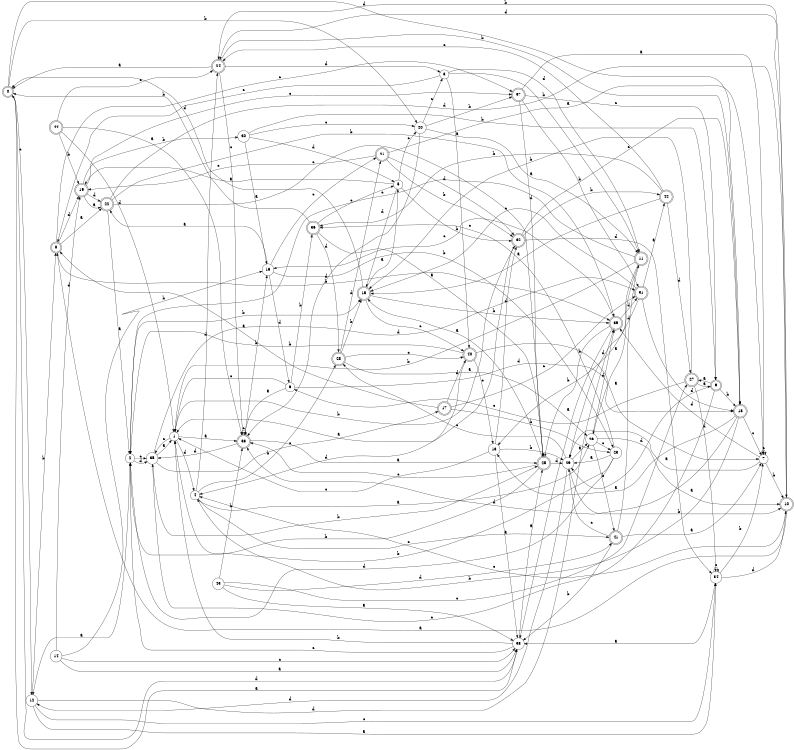 digraph n36_6 {
__start0 [label="" shape="none"];

rankdir=LR;
size="8,5";

s0 [style="rounded,filled", color="black", fillcolor="white" shape="doublecircle", label="0"];
s1 [style="filled", color="black", fillcolor="white" shape="circle", label="1"];
s2 [style="filled", color="black", fillcolor="white" shape="circle", label="2"];
s3 [style="filled", color="black", fillcolor="white" shape="circle", label="3"];
s4 [style="filled", color="black", fillcolor="white" shape="circle", label="4"];
s5 [style="filled", color="black", fillcolor="white" shape="circle", label="5"];
s6 [style="filled", color="black", fillcolor="white" shape="circle", label="6"];
s7 [style="filled", color="black", fillcolor="white" shape="circle", label="7"];
s8 [style="rounded,filled", color="black", fillcolor="white" shape="doublecircle", label="8"];
s9 [style="rounded,filled", color="black", fillcolor="white" shape="doublecircle", label="9"];
s10 [style="rounded,filled", color="black", fillcolor="white" shape="doublecircle", label="10"];
s11 [style="rounded,filled", color="black", fillcolor="white" shape="doublecircle", label="11"];
s12 [style="filled", color="black", fillcolor="white" shape="circle", label="12"];
s13 [style="filled", color="black", fillcolor="white" shape="circle", label="13"];
s14 [style="filled", color="black", fillcolor="white" shape="circle", label="14"];
s15 [style="rounded,filled", color="black", fillcolor="white" shape="doublecircle", label="15"];
s16 [style="filled", color="black", fillcolor="white" shape="circle", label="16"];
s17 [style="rounded,filled", color="black", fillcolor="white" shape="doublecircle", label="17"];
s18 [style="rounded,filled", color="black", fillcolor="white" shape="doublecircle", label="18"];
s19 [style="rounded,filled", color="black", fillcolor="white" shape="doublecircle", label="19"];
s20 [style="filled", color="black", fillcolor="white" shape="circle", label="20"];
s21 [style="rounded,filled", color="black", fillcolor="white" shape="doublecircle", label="21"];
s22 [style="rounded,filled", color="black", fillcolor="white" shape="doublecircle", label="22"];
s23 [style="filled", color="black", fillcolor="white" shape="circle", label="23"];
s24 [style="rounded,filled", color="black", fillcolor="white" shape="doublecircle", label="24"];
s25 [style="rounded,filled", color="black", fillcolor="white" shape="doublecircle", label="25"];
s26 [style="filled", color="black", fillcolor="white" shape="circle", label="26"];
s27 [style="rounded,filled", color="black", fillcolor="white" shape="doublecircle", label="27"];
s28 [style="rounded,filled", color="black", fillcolor="white" shape="doublecircle", label="28"];
s29 [style="filled", color="black", fillcolor="white" shape="circle", label="29"];
s30 [style="filled", color="black", fillcolor="white" shape="circle", label="30"];
s31 [style="rounded,filled", color="black", fillcolor="white" shape="doublecircle", label="31"];
s32 [style="rounded,filled", color="black", fillcolor="white" shape="doublecircle", label="32"];
s33 [style="rounded,filled", color="black", fillcolor="white" shape="doublecircle", label="33"];
s34 [style="filled", color="black", fillcolor="white" shape="circle", label="34"];
s35 [style="filled", color="black", fillcolor="white" shape="circle", label="35"];
s36 [style="rounded,filled", color="black", fillcolor="white" shape="doublecircle", label="36"];
s37 [style="rounded,filled", color="black", fillcolor="white" shape="doublecircle", label="37"];
s38 [style="filled", color="black", fillcolor="white" shape="circle", label="38"];
s39 [style="rounded,filled", color="black", fillcolor="white" shape="doublecircle", label="39"];
s40 [style="rounded,filled", color="black", fillcolor="white" shape="doublecircle", label="40"];
s41 [style="rounded,filled", color="black", fillcolor="white" shape="doublecircle", label="41"];
s42 [style="rounded,filled", color="black", fillcolor="white" shape="doublecircle", label="42"];
s43 [style="filled", color="black", fillcolor="white" shape="circle", label="43"];
s44 [style="rounded,filled", color="black", fillcolor="white" shape="doublecircle", label="44"];
s0 -> s38 [label="a"];
s0 -> s20 [label="b"];
s0 -> s12 [label="c"];
s0 -> s18 [label="d"];
s1 -> s33 [label="a"];
s1 -> s32 [label="b"];
s1 -> s35 [label="c"];
s1 -> s4 [label="d"];
s2 -> s12 [label="a"];
s2 -> s15 [label="b"];
s2 -> s35 [label="c"];
s2 -> s35 [label="d"];
s3 -> s40 [label="a"];
s3 -> s11 [label="b"];
s3 -> s8 [label="c"];
s3 -> s11 [label="d"];
s4 -> s26 [label="a"];
s4 -> s28 [label="b"];
s4 -> s41 [label="c"];
s4 -> s24 [label="d"];
s5 -> s19 [label="a"];
s5 -> s32 [label="b"];
s5 -> s20 [label="c"];
s5 -> s15 [label="d"];
s6 -> s33 [label="a"];
s6 -> s36 [label="b"];
s6 -> s1 [label="c"];
s6 -> s18 [label="d"];
s7 -> s29 [label="a"];
s7 -> s10 [label="b"];
s7 -> s7 [label="c"];
s7 -> s39 [label="d"];
s8 -> s22 [label="a"];
s8 -> s39 [label="b"];
s8 -> s37 [label="c"];
s8 -> s19 [label="d"];
s9 -> s27 [label="a"];
s9 -> s18 [label="b"];
s9 -> s35 [label="c"];
s9 -> s29 [label="d"];
s10 -> s8 [label="a"];
s10 -> s24 [label="b"];
s10 -> s4 [label="c"];
s10 -> s24 [label="d"];
s11 -> s26 [label="a"];
s11 -> s1 [label="b"];
s11 -> s2 [label="c"];
s11 -> s29 [label="d"];
s12 -> s34 [label="a"];
s12 -> s8 [label="b"];
s12 -> s34 [label="c"];
s12 -> s39 [label="d"];
s13 -> s38 [label="a"];
s13 -> s29 [label="b"];
s13 -> s1 [label="c"];
s13 -> s32 [label="d"];
s14 -> s38 [label="a"];
s14 -> s16 [label="b"];
s14 -> s38 [label="c"];
s14 -> s19 [label="d"];
s15 -> s5 [label="a"];
s15 -> s39 [label="b"];
s15 -> s40 [label="c"];
s15 -> s0 [label="d"];
s16 -> s22 [label="a"];
s16 -> s23 [label="b"];
s16 -> s21 [label="c"];
s16 -> s6 [label="d"];
s17 -> s8 [label="a"];
s17 -> s23 [label="b"];
s17 -> s31 [label="c"];
s17 -> s40 [label="d"];
s18 -> s13 [label="a"];
s18 -> s4 [label="b"];
s18 -> s7 [label="c"];
s18 -> s33 [label="d"];
s19 -> s22 [label="a"];
s19 -> s30 [label="b"];
s19 -> s37 [label="c"];
s19 -> s22 [label="d"];
s20 -> s11 [label="a"];
s20 -> s37 [label="b"];
s20 -> s3 [label="c"];
s20 -> s33 [label="d"];
s21 -> s7 [label="a"];
s21 -> s32 [label="b"];
s21 -> s19 [label="c"];
s21 -> s32 [label="d"];
s22 -> s2 [label="a"];
s22 -> s39 [label="b"];
s22 -> s25 [label="c"];
s22 -> s10 [label="d"];
s23 -> s29 [label="a"];
s23 -> s1 [label="b"];
s23 -> s36 [label="c"];
s23 -> s2 [label="d"];
s24 -> s0 [label="a"];
s24 -> s18 [label="b"];
s24 -> s33 [label="c"];
s24 -> s3 [label="d"];
s25 -> s15 [label="a"];
s25 -> s2 [label="b"];
s25 -> s33 [label="c"];
s25 -> s29 [label="d"];
s26 -> s10 [label="a"];
s26 -> s41 [label="b"];
s26 -> s23 [label="c"];
s26 -> s39 [label="d"];
s27 -> s9 [label="a"];
s27 -> s15 [label="b"];
s27 -> s6 [label="c"];
s27 -> s34 [label="d"];
s28 -> s26 [label="a"];
s28 -> s15 [label="b"];
s28 -> s40 [label="c"];
s28 -> s21 [label="d"];
s29 -> s26 [label="a"];
s29 -> s10 [label="b"];
s29 -> s28 [label="c"];
s29 -> s12 [label="d"];
s30 -> s16 [label="a"];
s30 -> s9 [label="b"];
s30 -> s20 [label="c"];
s30 -> s5 [label="d"];
s31 -> s42 [label="a"];
s31 -> s13 [label="b"];
s31 -> s15 [label="c"];
s31 -> s18 [label="d"];
s32 -> s1 [label="a"];
s32 -> s42 [label="b"];
s32 -> s18 [label="c"];
s32 -> s34 [label="d"];
s33 -> s25 [label="a"];
s33 -> s16 [label="b"];
s33 -> s33 [label="c"];
s33 -> s35 [label="d"];
s34 -> s38 [label="a"];
s34 -> s7 [label="b"];
s34 -> s34 [label="c"];
s34 -> s10 [label="d"];
s35 -> s1 [label="a"];
s35 -> s25 [label="b"];
s35 -> s17 [label="c"];
s35 -> s31 [label="d"];
s36 -> s25 [label="a"];
s36 -> s0 [label="b"];
s36 -> s5 [label="c"];
s36 -> s28 [label="d"];
s37 -> s7 [label="a"];
s37 -> s31 [label="b"];
s37 -> s9 [label="c"];
s37 -> s25 [label="d"];
s38 -> s25 [label="a"];
s38 -> s1 [label="b"];
s38 -> s2 [label="c"];
s38 -> s0 [label="d"];
s39 -> s38 [label="a"];
s39 -> s25 [label="b"];
s39 -> s16 [label="c"];
s39 -> s31 [label="d"];
s40 -> s7 [label="a"];
s40 -> s2 [label="b"];
s40 -> s13 [label="c"];
s40 -> s4 [label="d"];
s41 -> s7 [label="a"];
s41 -> s38 [label="b"];
s41 -> s29 [label="c"];
s41 -> s11 [label="d"];
s42 -> s15 [label="a"];
s42 -> s36 [label="b"];
s42 -> s24 [label="c"];
s42 -> s27 [label="d"];
s43 -> s38 [label="a"];
s43 -> s33 [label="b"];
s43 -> s27 [label="c"];
s43 -> s41 [label="d"];
s44 -> s33 [label="a"];
s44 -> s19 [label="b"];
s44 -> s24 [label="c"];
s44 -> s1 [label="d"];

}